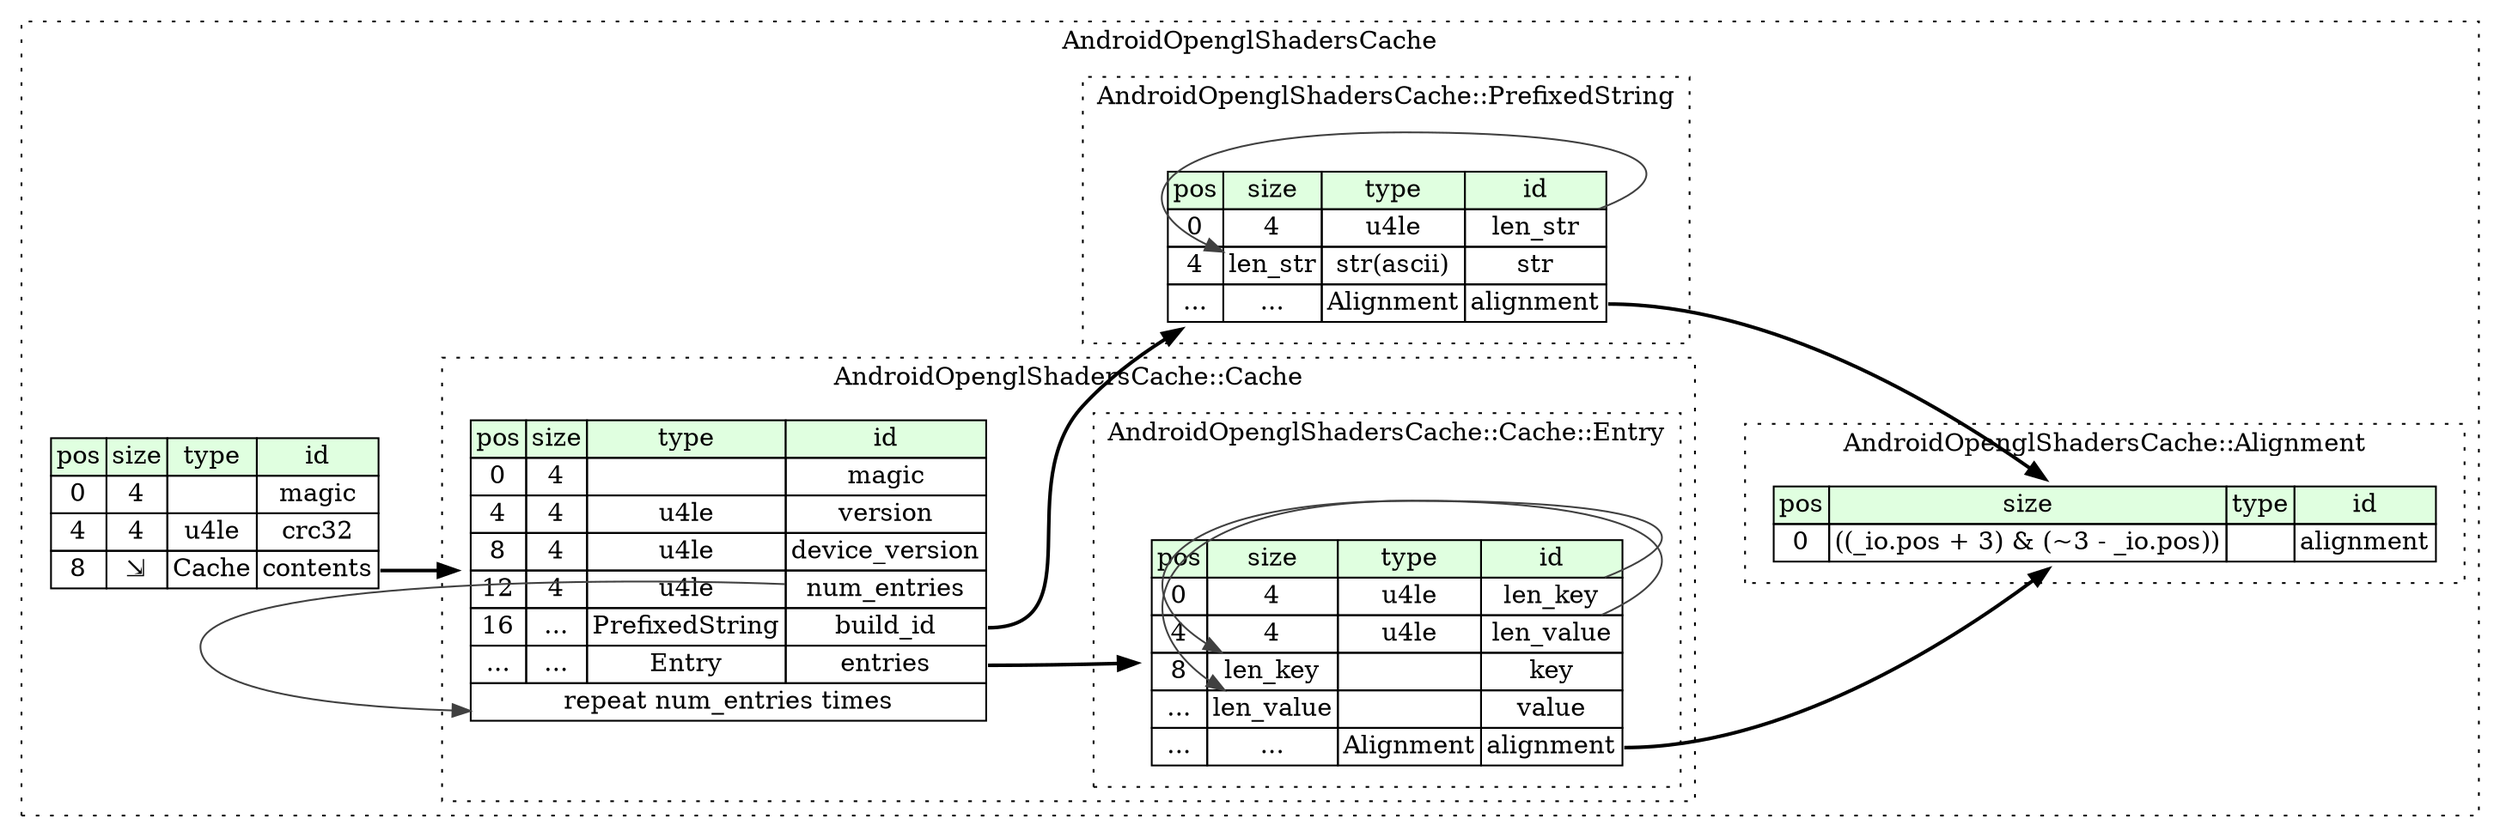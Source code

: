digraph {
	rankdir=LR;
	node [shape=plaintext];
	subgraph cluster__android_opengl_shaders_cache {
		label="AndroidOpenglShadersCache";
		graph[style=dotted];

		android_opengl_shaders_cache__seq [label=<<TABLE BORDER="0" CELLBORDER="1" CELLSPACING="0">
			<TR><TD BGCOLOR="#E0FFE0">pos</TD><TD BGCOLOR="#E0FFE0">size</TD><TD BGCOLOR="#E0FFE0">type</TD><TD BGCOLOR="#E0FFE0">id</TD></TR>
			<TR><TD PORT="magic_pos">0</TD><TD PORT="magic_size">4</TD><TD></TD><TD PORT="magic_type">magic</TD></TR>
			<TR><TD PORT="crc32_pos">4</TD><TD PORT="crc32_size">4</TD><TD>u4le</TD><TD PORT="crc32_type">crc32</TD></TR>
			<TR><TD PORT="contents_pos">8</TD><TD PORT="contents_size">⇲</TD><TD>Cache</TD><TD PORT="contents_type">contents</TD></TR>
		</TABLE>>];
		subgraph cluster__alignment {
			label="AndroidOpenglShadersCache::Alignment";
			graph[style=dotted];

			alignment__seq [label=<<TABLE BORDER="0" CELLBORDER="1" CELLSPACING="0">
				<TR><TD BGCOLOR="#E0FFE0">pos</TD><TD BGCOLOR="#E0FFE0">size</TD><TD BGCOLOR="#E0FFE0">type</TD><TD BGCOLOR="#E0FFE0">id</TD></TR>
				<TR><TD PORT="alignment_pos">0</TD><TD PORT="alignment_size">((_io.pos + 3) &amp; (~3 - _io.pos))</TD><TD></TD><TD PORT="alignment_type">alignment</TD></TR>
			</TABLE>>];
		}
		subgraph cluster__prefixed_string {
			label="AndroidOpenglShadersCache::PrefixedString";
			graph[style=dotted];

			prefixed_string__seq [label=<<TABLE BORDER="0" CELLBORDER="1" CELLSPACING="0">
				<TR><TD BGCOLOR="#E0FFE0">pos</TD><TD BGCOLOR="#E0FFE0">size</TD><TD BGCOLOR="#E0FFE0">type</TD><TD BGCOLOR="#E0FFE0">id</TD></TR>
				<TR><TD PORT="len_str_pos">0</TD><TD PORT="len_str_size">4</TD><TD>u4le</TD><TD PORT="len_str_type">len_str</TD></TR>
				<TR><TD PORT="str_pos">4</TD><TD PORT="str_size">len_str</TD><TD>str(ascii)</TD><TD PORT="str_type">str</TD></TR>
				<TR><TD PORT="alignment_pos">...</TD><TD PORT="alignment_size">...</TD><TD>Alignment</TD><TD PORT="alignment_type">alignment</TD></TR>
			</TABLE>>];
		}
		subgraph cluster__cache {
			label="AndroidOpenglShadersCache::Cache";
			graph[style=dotted];

			cache__seq [label=<<TABLE BORDER="0" CELLBORDER="1" CELLSPACING="0">
				<TR><TD BGCOLOR="#E0FFE0">pos</TD><TD BGCOLOR="#E0FFE0">size</TD><TD BGCOLOR="#E0FFE0">type</TD><TD BGCOLOR="#E0FFE0">id</TD></TR>
				<TR><TD PORT="magic_pos">0</TD><TD PORT="magic_size">4</TD><TD></TD><TD PORT="magic_type">magic</TD></TR>
				<TR><TD PORT="version_pos">4</TD><TD PORT="version_size">4</TD><TD>u4le</TD><TD PORT="version_type">version</TD></TR>
				<TR><TD PORT="device_version_pos">8</TD><TD PORT="device_version_size">4</TD><TD>u4le</TD><TD PORT="device_version_type">device_version</TD></TR>
				<TR><TD PORT="num_entries_pos">12</TD><TD PORT="num_entries_size">4</TD><TD>u4le</TD><TD PORT="num_entries_type">num_entries</TD></TR>
				<TR><TD PORT="build_id_pos">16</TD><TD PORT="build_id_size">...</TD><TD>PrefixedString</TD><TD PORT="build_id_type">build_id</TD></TR>
				<TR><TD PORT="entries_pos">...</TD><TD PORT="entries_size">...</TD><TD>Entry</TD><TD PORT="entries_type">entries</TD></TR>
				<TR><TD COLSPAN="4" PORT="entries__repeat">repeat num_entries times</TD></TR>
			</TABLE>>];
			subgraph cluster__entry {
				label="AndroidOpenglShadersCache::Cache::Entry";
				graph[style=dotted];

				entry__seq [label=<<TABLE BORDER="0" CELLBORDER="1" CELLSPACING="0">
					<TR><TD BGCOLOR="#E0FFE0">pos</TD><TD BGCOLOR="#E0FFE0">size</TD><TD BGCOLOR="#E0FFE0">type</TD><TD BGCOLOR="#E0FFE0">id</TD></TR>
					<TR><TD PORT="len_key_pos">0</TD><TD PORT="len_key_size">4</TD><TD>u4le</TD><TD PORT="len_key_type">len_key</TD></TR>
					<TR><TD PORT="len_value_pos">4</TD><TD PORT="len_value_size">4</TD><TD>u4le</TD><TD PORT="len_value_type">len_value</TD></TR>
					<TR><TD PORT="key_pos">8</TD><TD PORT="key_size">len_key</TD><TD></TD><TD PORT="key_type">key</TD></TR>
					<TR><TD PORT="value_pos">...</TD><TD PORT="value_size">len_value</TD><TD></TD><TD PORT="value_type">value</TD></TR>
					<TR><TD PORT="alignment_pos">...</TD><TD PORT="alignment_size">...</TD><TD>Alignment</TD><TD PORT="alignment_type">alignment</TD></TR>
				</TABLE>>];
			}
		}
	}
	android_opengl_shaders_cache__seq:contents_type -> cache__seq [style=bold];
	prefixed_string__seq:len_str_type -> prefixed_string__seq:str_size [color="#404040"];
	prefixed_string__seq:alignment_type -> alignment__seq [style=bold];
	cache__seq:build_id_type -> prefixed_string__seq [style=bold];
	cache__seq:entries_type -> entry__seq [style=bold];
	cache__seq:num_entries_type -> cache__seq:entries__repeat [color="#404040"];
	entry__seq:len_key_type -> entry__seq:key_size [color="#404040"];
	entry__seq:len_value_type -> entry__seq:value_size [color="#404040"];
	entry__seq:alignment_type -> alignment__seq [style=bold];
}
